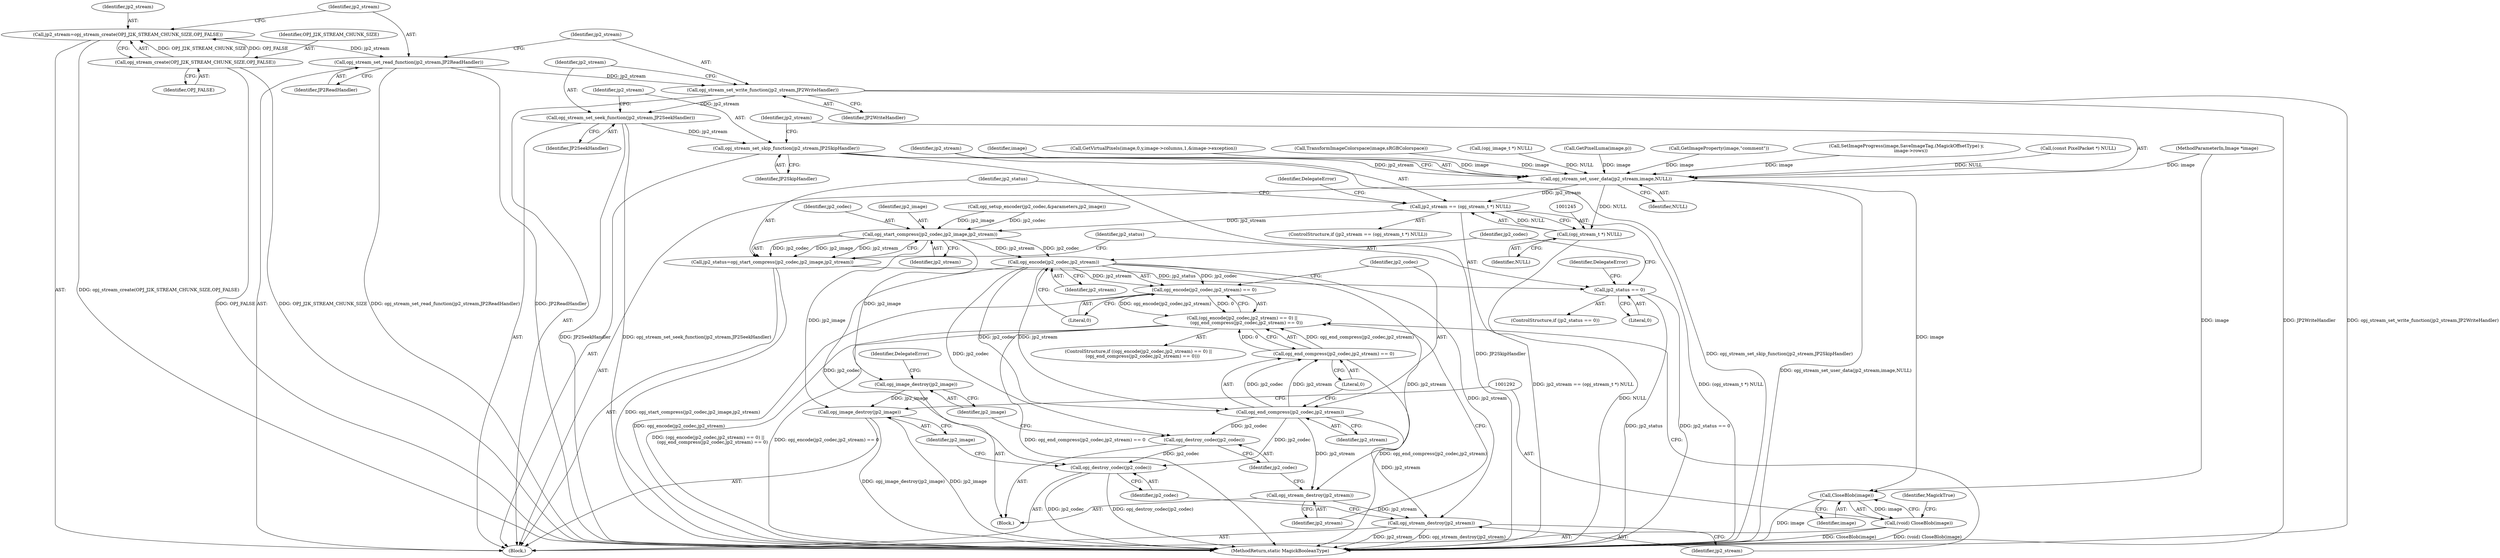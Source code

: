 digraph "0_ImageMagick_3d5ac8c20846871f1eb3068b65f93da7cd33bfd0_0@API" {
"1001225" [label="(Call,opj_stream_set_read_function(jp2_stream,JP2ReadHandler))"];
"1001220" [label="(Call,jp2_stream=opj_stream_create(OPJ_J2K_STREAM_CHUNK_SIZE,OPJ_FALSE))"];
"1001222" [label="(Call,opj_stream_create(OPJ_J2K_STREAM_CHUNK_SIZE,OPJ_FALSE))"];
"1001228" [label="(Call,opj_stream_set_write_function(jp2_stream,JP2WriteHandler))"];
"1001231" [label="(Call,opj_stream_set_seek_function(jp2_stream,JP2SeekHandler))"];
"1001234" [label="(Call,opj_stream_set_skip_function(jp2_stream,JP2SkipHandler))"];
"1001237" [label="(Call,opj_stream_set_user_data(jp2_stream,image,NULL))"];
"1001242" [label="(Call,jp2_stream == (opj_stream_t *) NULL)"];
"1001252" [label="(Call,opj_start_compress(jp2_codec,jp2_image,jp2_stream))"];
"1001250" [label="(Call,jp2_status=opj_start_compress(jp2_codec,jp2_image,jp2_stream))"];
"1001257" [label="(Call,jp2_status == 0)"];
"1001266" [label="(Call,opj_encode(jp2_codec,jp2_stream))"];
"1001265" [label="(Call,opj_encode(jp2_codec,jp2_stream) == 0)"];
"1001264" [label="(Call,(opj_encode(jp2_codec,jp2_stream) == 0) ||\n      (opj_end_compress(jp2_codec,jp2_stream) == 0))"];
"1001271" [label="(Call,opj_end_compress(jp2_codec,jp2_stream))"];
"1001270" [label="(Call,opj_end_compress(jp2_codec,jp2_stream) == 0)"];
"1001276" [label="(Call,opj_stream_destroy(jp2_stream))"];
"1001285" [label="(Call,opj_stream_destroy(jp2_stream))"];
"1001278" [label="(Call,opj_destroy_codec(jp2_codec))"];
"1001287" [label="(Call,opj_destroy_codec(jp2_codec))"];
"1001280" [label="(Call,opj_image_destroy(jp2_image))"];
"1001289" [label="(Call,opj_image_destroy(jp2_image))"];
"1001244" [label="(Call,(opj_stream_t *) NULL)"];
"1001293" [label="(Call,CloseBlob(image))"];
"1001291" [label="(Call,(void) CloseBlob(image))"];
"1001287" [label="(Call,opj_destroy_codec(jp2_codec))"];
"1001277" [label="(Identifier,jp2_stream)"];
"1001233" [label="(Identifier,JP2SeekHandler)"];
"1001235" [label="(Identifier,jp2_stream)"];
"1001224" [label="(Identifier,OPJ_FALSE)"];
"1001239" [label="(Identifier,image)"];
"1000957" [label="(Call,GetVirtualPixels(image,0,y,image->columns,1,&image->exception))"];
"1001243" [label="(Identifier,jp2_stream)"];
"1001272" [label="(Identifier,jp2_codec)"];
"1001263" [label="(ControlStructure,if ((opj_encode(jp2_codec,jp2_stream) == 0) ||\n      (opj_end_compress(jp2_codec,jp2_stream) == 0)))"];
"1001291" [label="(Call,(void) CloseBlob(image))"];
"1001294" [label="(Identifier,image)"];
"1001266" [label="(Call,opj_encode(jp2_codec,jp2_stream))"];
"1001237" [label="(Call,opj_stream_set_user_data(jp2_stream,image,NULL))"];
"1001281" [label="(Identifier,jp2_image)"];
"1001230" [label="(Identifier,JP2WriteHandler)"];
"1001257" [label="(Call,jp2_status == 0)"];
"1001223" [label="(Identifier,OPJ_J2K_STREAM_CHUNK_SIZE)"];
"1001215" [label="(Call,opj_setup_encoder(jp2_codec,&parameters,jp2_image))"];
"1001258" [label="(Identifier,jp2_status)"];
"1001241" [label="(ControlStructure,if (jp2_stream == (opj_stream_t *) NULL))"];
"1001269" [label="(Literal,0)"];
"1000657" [label="(Call,TransformImageColorspace(image,sRGBColorspace))"];
"1001267" [label="(Identifier,jp2_codec)"];
"1001278" [label="(Call,opj_destroy_codec(jp2_codec))"];
"1001225" [label="(Call,opj_stream_set_read_function(jp2_stream,JP2ReadHandler))"];
"1001234" [label="(Call,opj_stream_set_skip_function(jp2_stream,JP2SkipHandler))"];
"1001280" [label="(Call,opj_image_destroy(jp2_image))"];
"1001253" [label="(Identifier,jp2_codec)"];
"1001265" [label="(Call,opj_encode(jp2_codec,jp2_stream) == 0)"];
"1001286" [label="(Identifier,jp2_stream)"];
"1001290" [label="(Identifier,jp2_image)"];
"1000111" [label="(MethodParameterIn,Image *image)"];
"1001254" [label="(Identifier,jp2_image)"];
"1001270" [label="(Call,opj_end_compress(jp2_codec,jp2_stream) == 0)"];
"1000808" [label="(Call,(opj_image_t *) NULL)"];
"1001297" [label="(MethodReturn,static MagickBooleanType)"];
"1001256" [label="(ControlStructure,if (jp2_status == 0))"];
"1001250" [label="(Call,jp2_status=opj_start_compress(jp2_codec,jp2_image,jp2_stream))"];
"1001259" [label="(Literal,0)"];
"1001276" [label="(Call,opj_stream_destroy(jp2_stream))"];
"1001229" [label="(Identifier,jp2_stream)"];
"1001079" [label="(Call,GetPixelLuma(image,p))"];
"1001264" [label="(Call,(opj_encode(jp2_codec,jp2_stream) == 0) ||\n      (opj_end_compress(jp2_codec,jp2_stream) == 0))"];
"1000112" [label="(Block,)"];
"1001255" [label="(Identifier,jp2_stream)"];
"1001289" [label="(Call,opj_image_destroy(jp2_image))"];
"1001240" [label="(Identifier,NULL)"];
"1001268" [label="(Identifier,jp2_stream)"];
"1001275" [label="(Block,)"];
"1001221" [label="(Identifier,jp2_stream)"];
"1001236" [label="(Identifier,JP2SkipHandler)"];
"1001227" [label="(Identifier,JP2ReadHandler)"];
"1001231" [label="(Call,opj_stream_set_seek_function(jp2_stream,JP2SeekHandler))"];
"1001293" [label="(Call,CloseBlob(image))"];
"1001252" [label="(Call,opj_start_compress(jp2_codec,jp2_image,jp2_stream))"];
"1001248" [label="(Identifier,DelegateError)"];
"1001222" [label="(Call,opj_stream_create(OPJ_J2K_STREAM_CHUNK_SIZE,OPJ_FALSE))"];
"1001273" [label="(Identifier,jp2_stream)"];
"1000603" [label="(Call,GetImageProperty(image,\"comment\"))"];
"1001296" [label="(Identifier,MagickTrue)"];
"1001157" [label="(Call,SetImageProgress(image,SaveImageTag,(MagickOffsetType) y,\n      image->rows))"];
"1001246" [label="(Identifier,NULL)"];
"1001232" [label="(Identifier,jp2_stream)"];
"1000972" [label="(Call,(const PixelPacket *) NULL)"];
"1001283" [label="(Identifier,DelegateError)"];
"1001274" [label="(Literal,0)"];
"1001251" [label="(Identifier,jp2_status)"];
"1001261" [label="(Identifier,DelegateError)"];
"1001285" [label="(Call,opj_stream_destroy(jp2_stream))"];
"1001279" [label="(Identifier,jp2_codec)"];
"1001288" [label="(Identifier,jp2_codec)"];
"1001271" [label="(Call,opj_end_compress(jp2_codec,jp2_stream))"];
"1001228" [label="(Call,opj_stream_set_write_function(jp2_stream,JP2WriteHandler))"];
"1001244" [label="(Call,(opj_stream_t *) NULL)"];
"1001238" [label="(Identifier,jp2_stream)"];
"1001220" [label="(Call,jp2_stream=opj_stream_create(OPJ_J2K_STREAM_CHUNK_SIZE,OPJ_FALSE))"];
"1001242" [label="(Call,jp2_stream == (opj_stream_t *) NULL)"];
"1001226" [label="(Identifier,jp2_stream)"];
"1001225" -> "1000112"  [label="AST: "];
"1001225" -> "1001227"  [label="CFG: "];
"1001226" -> "1001225"  [label="AST: "];
"1001227" -> "1001225"  [label="AST: "];
"1001229" -> "1001225"  [label="CFG: "];
"1001225" -> "1001297"  [label="DDG: opj_stream_set_read_function(jp2_stream,JP2ReadHandler)"];
"1001225" -> "1001297"  [label="DDG: JP2ReadHandler"];
"1001220" -> "1001225"  [label="DDG: jp2_stream"];
"1001225" -> "1001228"  [label="DDG: jp2_stream"];
"1001220" -> "1000112"  [label="AST: "];
"1001220" -> "1001222"  [label="CFG: "];
"1001221" -> "1001220"  [label="AST: "];
"1001222" -> "1001220"  [label="AST: "];
"1001226" -> "1001220"  [label="CFG: "];
"1001220" -> "1001297"  [label="DDG: opj_stream_create(OPJ_J2K_STREAM_CHUNK_SIZE,OPJ_FALSE)"];
"1001222" -> "1001220"  [label="DDG: OPJ_J2K_STREAM_CHUNK_SIZE"];
"1001222" -> "1001220"  [label="DDG: OPJ_FALSE"];
"1001222" -> "1001224"  [label="CFG: "];
"1001223" -> "1001222"  [label="AST: "];
"1001224" -> "1001222"  [label="AST: "];
"1001222" -> "1001297"  [label="DDG: OPJ_J2K_STREAM_CHUNK_SIZE"];
"1001222" -> "1001297"  [label="DDG: OPJ_FALSE"];
"1001228" -> "1000112"  [label="AST: "];
"1001228" -> "1001230"  [label="CFG: "];
"1001229" -> "1001228"  [label="AST: "];
"1001230" -> "1001228"  [label="AST: "];
"1001232" -> "1001228"  [label="CFG: "];
"1001228" -> "1001297"  [label="DDG: JP2WriteHandler"];
"1001228" -> "1001297"  [label="DDG: opj_stream_set_write_function(jp2_stream,JP2WriteHandler)"];
"1001228" -> "1001231"  [label="DDG: jp2_stream"];
"1001231" -> "1000112"  [label="AST: "];
"1001231" -> "1001233"  [label="CFG: "];
"1001232" -> "1001231"  [label="AST: "];
"1001233" -> "1001231"  [label="AST: "];
"1001235" -> "1001231"  [label="CFG: "];
"1001231" -> "1001297"  [label="DDG: JP2SeekHandler"];
"1001231" -> "1001297"  [label="DDG: opj_stream_set_seek_function(jp2_stream,JP2SeekHandler)"];
"1001231" -> "1001234"  [label="DDG: jp2_stream"];
"1001234" -> "1000112"  [label="AST: "];
"1001234" -> "1001236"  [label="CFG: "];
"1001235" -> "1001234"  [label="AST: "];
"1001236" -> "1001234"  [label="AST: "];
"1001238" -> "1001234"  [label="CFG: "];
"1001234" -> "1001297"  [label="DDG: JP2SkipHandler"];
"1001234" -> "1001297"  [label="DDG: opj_stream_set_skip_function(jp2_stream,JP2SkipHandler)"];
"1001234" -> "1001237"  [label="DDG: jp2_stream"];
"1001237" -> "1000112"  [label="AST: "];
"1001237" -> "1001240"  [label="CFG: "];
"1001238" -> "1001237"  [label="AST: "];
"1001239" -> "1001237"  [label="AST: "];
"1001240" -> "1001237"  [label="AST: "];
"1001243" -> "1001237"  [label="CFG: "];
"1001237" -> "1001297"  [label="DDG: opj_stream_set_user_data(jp2_stream,image,NULL)"];
"1001079" -> "1001237"  [label="DDG: image"];
"1000957" -> "1001237"  [label="DDG: image"];
"1000603" -> "1001237"  [label="DDG: image"];
"1000657" -> "1001237"  [label="DDG: image"];
"1001157" -> "1001237"  [label="DDG: image"];
"1000111" -> "1001237"  [label="DDG: image"];
"1000808" -> "1001237"  [label="DDG: NULL"];
"1000972" -> "1001237"  [label="DDG: NULL"];
"1001237" -> "1001242"  [label="DDG: jp2_stream"];
"1001237" -> "1001244"  [label="DDG: NULL"];
"1001237" -> "1001293"  [label="DDG: image"];
"1001242" -> "1001241"  [label="AST: "];
"1001242" -> "1001244"  [label="CFG: "];
"1001243" -> "1001242"  [label="AST: "];
"1001244" -> "1001242"  [label="AST: "];
"1001248" -> "1001242"  [label="CFG: "];
"1001251" -> "1001242"  [label="CFG: "];
"1001242" -> "1001297"  [label="DDG: jp2_stream == (opj_stream_t *) NULL"];
"1001242" -> "1001297"  [label="DDG: (opj_stream_t *) NULL"];
"1001244" -> "1001242"  [label="DDG: NULL"];
"1001242" -> "1001252"  [label="DDG: jp2_stream"];
"1001252" -> "1001250"  [label="AST: "];
"1001252" -> "1001255"  [label="CFG: "];
"1001253" -> "1001252"  [label="AST: "];
"1001254" -> "1001252"  [label="AST: "];
"1001255" -> "1001252"  [label="AST: "];
"1001250" -> "1001252"  [label="CFG: "];
"1001252" -> "1001250"  [label="DDG: jp2_codec"];
"1001252" -> "1001250"  [label="DDG: jp2_image"];
"1001252" -> "1001250"  [label="DDG: jp2_stream"];
"1001215" -> "1001252"  [label="DDG: jp2_codec"];
"1001215" -> "1001252"  [label="DDG: jp2_image"];
"1001252" -> "1001266"  [label="DDG: jp2_codec"];
"1001252" -> "1001266"  [label="DDG: jp2_stream"];
"1001252" -> "1001280"  [label="DDG: jp2_image"];
"1001252" -> "1001289"  [label="DDG: jp2_image"];
"1001250" -> "1000112"  [label="AST: "];
"1001251" -> "1001250"  [label="AST: "];
"1001258" -> "1001250"  [label="CFG: "];
"1001250" -> "1001297"  [label="DDG: opj_start_compress(jp2_codec,jp2_image,jp2_stream)"];
"1001250" -> "1001257"  [label="DDG: jp2_status"];
"1001257" -> "1001256"  [label="AST: "];
"1001257" -> "1001259"  [label="CFG: "];
"1001258" -> "1001257"  [label="AST: "];
"1001259" -> "1001257"  [label="AST: "];
"1001261" -> "1001257"  [label="CFG: "];
"1001267" -> "1001257"  [label="CFG: "];
"1001257" -> "1001297"  [label="DDG: jp2_status"];
"1001257" -> "1001297"  [label="DDG: jp2_status == 0"];
"1001266" -> "1001265"  [label="AST: "];
"1001266" -> "1001268"  [label="CFG: "];
"1001267" -> "1001266"  [label="AST: "];
"1001268" -> "1001266"  [label="AST: "];
"1001269" -> "1001266"  [label="CFG: "];
"1001266" -> "1001265"  [label="DDG: jp2_codec"];
"1001266" -> "1001265"  [label="DDG: jp2_stream"];
"1001266" -> "1001271"  [label="DDG: jp2_codec"];
"1001266" -> "1001271"  [label="DDG: jp2_stream"];
"1001266" -> "1001276"  [label="DDG: jp2_stream"];
"1001266" -> "1001278"  [label="DDG: jp2_codec"];
"1001266" -> "1001285"  [label="DDG: jp2_stream"];
"1001266" -> "1001287"  [label="DDG: jp2_codec"];
"1001265" -> "1001264"  [label="AST: "];
"1001265" -> "1001269"  [label="CFG: "];
"1001269" -> "1001265"  [label="AST: "];
"1001272" -> "1001265"  [label="CFG: "];
"1001264" -> "1001265"  [label="CFG: "];
"1001265" -> "1001297"  [label="DDG: opj_encode(jp2_codec,jp2_stream)"];
"1001265" -> "1001264"  [label="DDG: opj_encode(jp2_codec,jp2_stream)"];
"1001265" -> "1001264"  [label="DDG: 0"];
"1001264" -> "1001263"  [label="AST: "];
"1001264" -> "1001270"  [label="CFG: "];
"1001270" -> "1001264"  [label="AST: "];
"1001277" -> "1001264"  [label="CFG: "];
"1001286" -> "1001264"  [label="CFG: "];
"1001264" -> "1001297"  [label="DDG: opj_encode(jp2_codec,jp2_stream) == 0"];
"1001264" -> "1001297"  [label="DDG: opj_end_compress(jp2_codec,jp2_stream) == 0"];
"1001264" -> "1001297"  [label="DDG: (opj_encode(jp2_codec,jp2_stream) == 0) ||\n      (opj_end_compress(jp2_codec,jp2_stream) == 0)"];
"1001270" -> "1001264"  [label="DDG: opj_end_compress(jp2_codec,jp2_stream)"];
"1001270" -> "1001264"  [label="DDG: 0"];
"1001271" -> "1001270"  [label="AST: "];
"1001271" -> "1001273"  [label="CFG: "];
"1001272" -> "1001271"  [label="AST: "];
"1001273" -> "1001271"  [label="AST: "];
"1001274" -> "1001271"  [label="CFG: "];
"1001271" -> "1001270"  [label="DDG: jp2_codec"];
"1001271" -> "1001270"  [label="DDG: jp2_stream"];
"1001271" -> "1001276"  [label="DDG: jp2_stream"];
"1001271" -> "1001278"  [label="DDG: jp2_codec"];
"1001271" -> "1001285"  [label="DDG: jp2_stream"];
"1001271" -> "1001287"  [label="DDG: jp2_codec"];
"1001270" -> "1001274"  [label="CFG: "];
"1001274" -> "1001270"  [label="AST: "];
"1001270" -> "1001297"  [label="DDG: opj_end_compress(jp2_codec,jp2_stream)"];
"1001276" -> "1001275"  [label="AST: "];
"1001276" -> "1001277"  [label="CFG: "];
"1001277" -> "1001276"  [label="AST: "];
"1001279" -> "1001276"  [label="CFG: "];
"1001276" -> "1001285"  [label="DDG: jp2_stream"];
"1001285" -> "1000112"  [label="AST: "];
"1001285" -> "1001286"  [label="CFG: "];
"1001286" -> "1001285"  [label="AST: "];
"1001288" -> "1001285"  [label="CFG: "];
"1001285" -> "1001297"  [label="DDG: jp2_stream"];
"1001285" -> "1001297"  [label="DDG: opj_stream_destroy(jp2_stream)"];
"1001278" -> "1001275"  [label="AST: "];
"1001278" -> "1001279"  [label="CFG: "];
"1001279" -> "1001278"  [label="AST: "];
"1001281" -> "1001278"  [label="CFG: "];
"1001278" -> "1001287"  [label="DDG: jp2_codec"];
"1001287" -> "1000112"  [label="AST: "];
"1001287" -> "1001288"  [label="CFG: "];
"1001288" -> "1001287"  [label="AST: "];
"1001290" -> "1001287"  [label="CFG: "];
"1001287" -> "1001297"  [label="DDG: jp2_codec"];
"1001287" -> "1001297"  [label="DDG: opj_destroy_codec(jp2_codec)"];
"1001280" -> "1001275"  [label="AST: "];
"1001280" -> "1001281"  [label="CFG: "];
"1001281" -> "1001280"  [label="AST: "];
"1001283" -> "1001280"  [label="CFG: "];
"1001280" -> "1001289"  [label="DDG: jp2_image"];
"1001289" -> "1000112"  [label="AST: "];
"1001289" -> "1001290"  [label="CFG: "];
"1001290" -> "1001289"  [label="AST: "];
"1001292" -> "1001289"  [label="CFG: "];
"1001289" -> "1001297"  [label="DDG: jp2_image"];
"1001289" -> "1001297"  [label="DDG: opj_image_destroy(jp2_image)"];
"1001244" -> "1001246"  [label="CFG: "];
"1001245" -> "1001244"  [label="AST: "];
"1001246" -> "1001244"  [label="AST: "];
"1001244" -> "1001297"  [label="DDG: NULL"];
"1001293" -> "1001291"  [label="AST: "];
"1001293" -> "1001294"  [label="CFG: "];
"1001294" -> "1001293"  [label="AST: "];
"1001291" -> "1001293"  [label="CFG: "];
"1001293" -> "1001297"  [label="DDG: image"];
"1001293" -> "1001291"  [label="DDG: image"];
"1000111" -> "1001293"  [label="DDG: image"];
"1001291" -> "1000112"  [label="AST: "];
"1001292" -> "1001291"  [label="AST: "];
"1001296" -> "1001291"  [label="CFG: "];
"1001291" -> "1001297"  [label="DDG: CloseBlob(image)"];
"1001291" -> "1001297"  [label="DDG: (void) CloseBlob(image)"];
}
